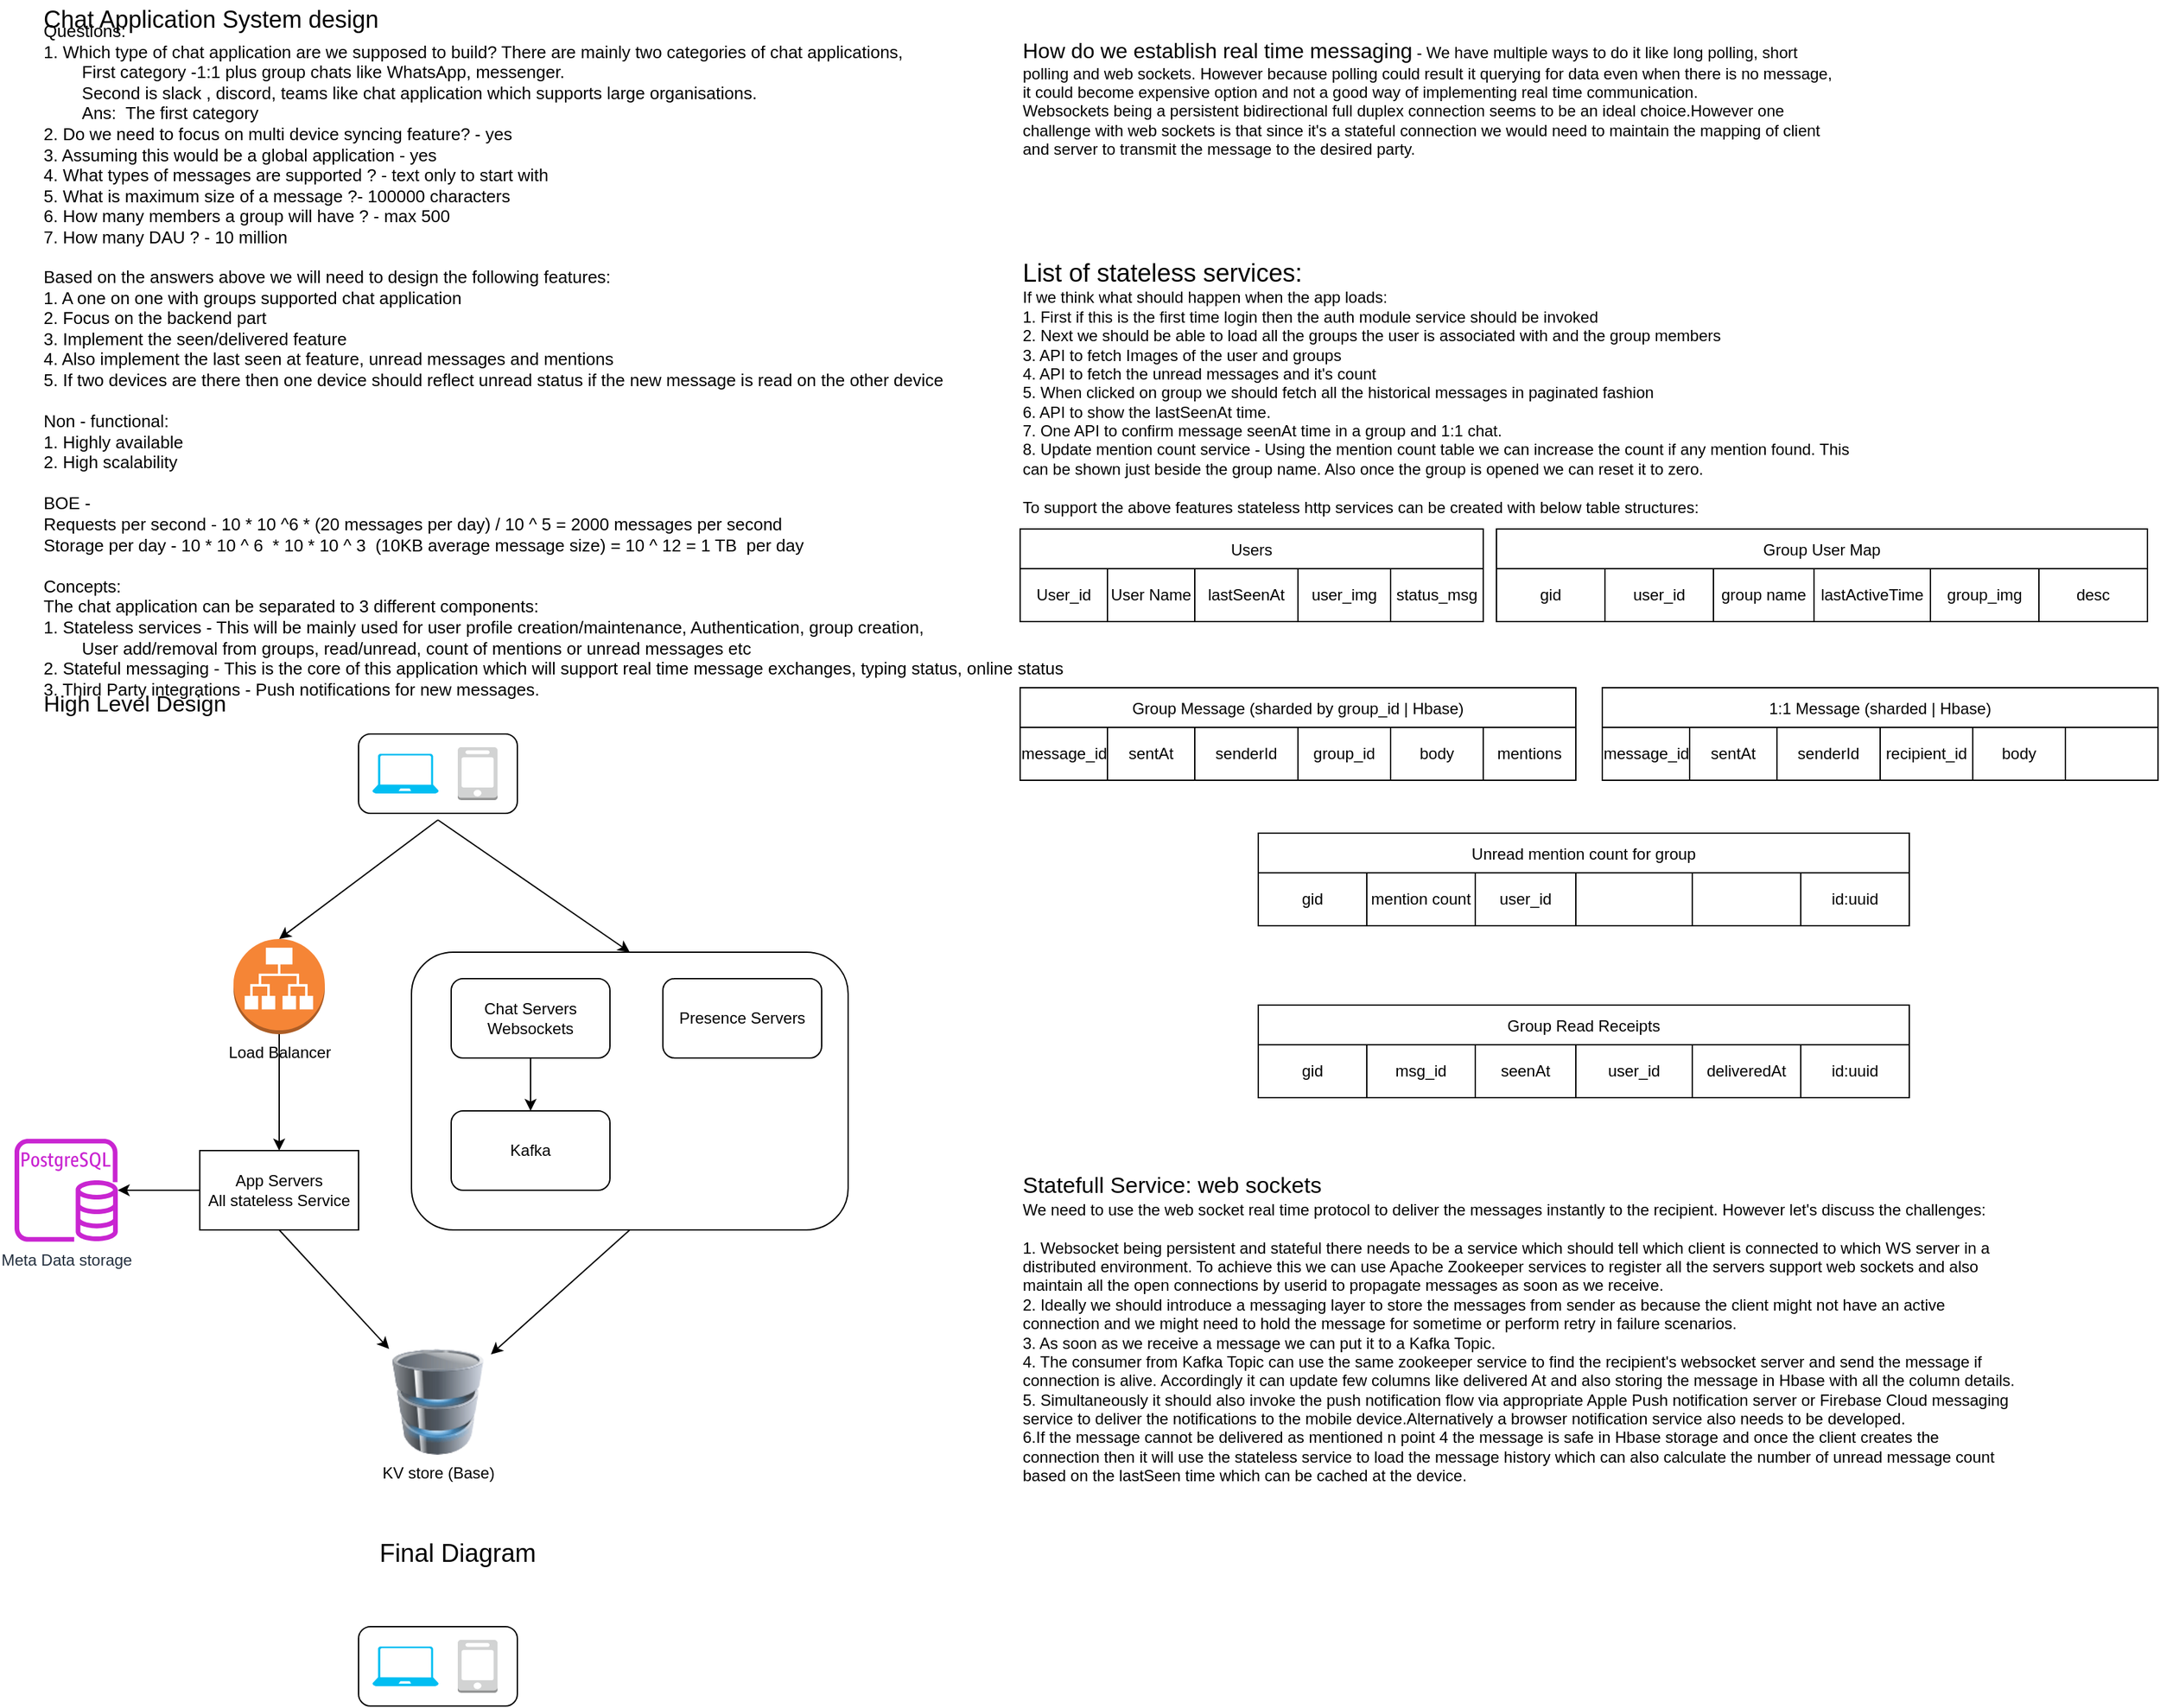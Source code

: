 <mxfile version="24.3.1" type="github">
  <diagram name="Page-1" id="3VYbJmwqDZBETqcIFygg">
    <mxGraphModel dx="2074" dy="1190" grid="1" gridSize="10" guides="1" tooltips="1" connect="1" arrows="1" fold="1" page="1" pageScale="1" pageWidth="827" pageHeight="1169" math="0" shadow="0">
      <root>
        <mxCell id="0" />
        <mxCell id="1" parent="0" />
        <mxCell id="UpVBmO8LdcwkQg-ua9Jf-8" value="" style="rounded=1;whiteSpace=wrap;html=1;" vertex="1" parent="1">
          <mxGeometry x="320" y="750" width="330" height="210" as="geometry" />
        </mxCell>
        <mxCell id="HWvaaGP3WwTQ4oXDmzbK-1" value="&lt;div style=&quot;&quot;&gt;&lt;font style=&quot;font-size: 13px;&quot;&gt;Questions:&lt;/font&gt;&lt;/div&gt;&lt;div style=&quot;&quot;&gt;&lt;font style=&quot;font-size: 13px;&quot;&gt;1. Which type of chat application are we supposed to build? There are mainly two categories of chat applications,&amp;nbsp;&lt;/font&gt;&lt;/div&gt;&lt;div style=&quot;&quot;&gt;&lt;font style=&quot;font-size: 13px;&quot;&gt;&lt;span style=&quot;white-space: pre;&quot;&gt;&#x9;First category -&lt;/span&gt;1:1 plus group chats like WhatsApp, messenger.&amp;nbsp;&lt;/font&gt;&lt;/div&gt;&lt;div style=&quot;&quot;&gt;&lt;font style=&quot;font-size: 13px;&quot;&gt;&lt;span style=&quot;white-space: pre;&quot;&gt;&#x9;&lt;/span&gt;Second is slack , discord, teams like chat application which supports large organisations.&lt;/font&gt;&lt;/div&gt;&lt;div style=&quot;&quot;&gt;&lt;font style=&quot;font-size: 13px;&quot;&gt;&lt;span style=&quot;white-space: pre;&quot;&gt;&#x9;Ans:  The first category&lt;/span&gt;&lt;br&gt;&lt;/font&gt;&lt;/div&gt;&lt;div style=&quot;&quot;&gt;&lt;font&gt;&lt;font size=&quot;2&quot;&gt;&lt;span style=&quot;white-space: pre;&quot;&gt;2. Do we need to focus on multi device syncing feature? - yes&lt;/span&gt;&lt;/font&gt;&lt;/font&gt;&lt;/div&gt;&lt;div style=&quot;&quot;&gt;&lt;font&gt;&lt;font size=&quot;2&quot;&gt;&lt;span style=&quot;white-space: pre;&quot;&gt;3. Assuming this would be a global application - yes&lt;/span&gt;&lt;/font&gt;&lt;/font&gt;&lt;/div&gt;&lt;div style=&quot;&quot;&gt;&lt;font&gt;&lt;font size=&quot;2&quot;&gt;&lt;span style=&quot;white-space: pre;&quot;&gt;4. What types of messages are supported ? - text &lt;/span&gt;&lt;/font&gt;&lt;/font&gt;&lt;font size=&quot;2&quot;&gt;&lt;span style=&quot;white-space: pre;&quot;&gt;only to start with&lt;/span&gt;&lt;/font&gt;&lt;/div&gt;&lt;div style=&quot;&quot;&gt;&lt;font size=&quot;2&quot;&gt;&lt;span style=&quot;white-space: pre;&quot;&gt;5. What is maximum size of a message ?- 100000 characters&lt;/span&gt;&lt;/font&gt;&lt;/div&gt;&lt;div style=&quot;&quot;&gt;&lt;font size=&quot;2&quot;&gt;&lt;span style=&quot;white-space: pre;&quot;&gt;6. How many members a group will have ? - max 500&lt;/span&gt;&lt;/font&gt;&lt;/div&gt;&lt;div style=&quot;&quot;&gt;&lt;font size=&quot;2&quot;&gt;&lt;span style=&quot;white-space: pre;&quot;&gt;7. How many DAU ? - 10 million&lt;/span&gt;&lt;/font&gt;&lt;/div&gt;&lt;div style=&quot;&quot;&gt;&lt;br&gt;&lt;/div&gt;&lt;div style=&quot;&quot;&gt;&lt;font size=&quot;2&quot;&gt;&lt;span style=&quot;white-space: pre;&quot;&gt;Based on the answers above we will need to design the following features:&lt;/span&gt;&lt;/font&gt;&lt;/div&gt;&lt;div style=&quot;&quot;&gt;&lt;font size=&quot;2&quot;&gt;&lt;span style=&quot;white-space: pre;&quot;&gt;1. A one on one with groups supported chat application&lt;/span&gt;&lt;/font&gt;&lt;/div&gt;&lt;div style=&quot;&quot;&gt;&lt;font size=&quot;2&quot;&gt;&lt;span style=&quot;white-space: pre;&quot;&gt;2. Focus on the backend part&lt;/span&gt;&lt;/font&gt;&lt;/div&gt;&lt;div style=&quot;&quot;&gt;&lt;font size=&quot;2&quot;&gt;&lt;span style=&quot;white-space: pre;&quot;&gt;3. Implement the seen/delivered feature&lt;/span&gt;&lt;/font&gt;&lt;/div&gt;&lt;div style=&quot;&quot;&gt;&lt;span style=&quot;font-size: small; white-space: pre;&quot;&gt;4. Also implement the last seen at feature, unread messages and mentions&lt;/span&gt;&lt;font size=&quot;2&quot;&gt;&lt;span style=&quot;white-space: pre;&quot;&gt;&lt;br&gt;&lt;/span&gt;&lt;/font&gt;&lt;/div&gt;&lt;div style=&quot;&quot;&gt;&lt;span style=&quot;font-size: small; white-space: pre;&quot;&gt;5. If two devices are there then one device should reflect unread status if the new message is read on the other device&lt;/span&gt;&lt;/div&gt;&lt;div style=&quot;&quot;&gt;&lt;font size=&quot;2&quot;&gt;&lt;span style=&quot;white-space: pre;&quot;&gt;&lt;br&gt;&lt;/span&gt;&lt;/font&gt;&lt;/div&gt;&lt;div style=&quot;&quot;&gt;&lt;font size=&quot;2&quot;&gt;&lt;span style=&quot;white-space: pre;&quot;&gt;Non - functional:&lt;/span&gt;&lt;/font&gt;&lt;/div&gt;&lt;div style=&quot;&quot;&gt;&lt;font size=&quot;2&quot;&gt;&lt;span style=&quot;white-space: pre;&quot;&gt;1. Highly available&lt;/span&gt;&lt;/font&gt;&lt;/div&gt;&lt;div style=&quot;&quot;&gt;&lt;font size=&quot;2&quot;&gt;&lt;span style=&quot;white-space: pre;&quot;&gt;2. High scalability&lt;/span&gt;&lt;/font&gt;&lt;/div&gt;&lt;div style=&quot;&quot;&gt;&lt;font size=&quot;2&quot;&gt;&lt;span style=&quot;white-space: pre;&quot;&gt;&lt;br&gt;&lt;/span&gt;&lt;/font&gt;&lt;/div&gt;&lt;div style=&quot;&quot;&gt;&lt;font size=&quot;2&quot;&gt;&lt;span style=&quot;white-space: pre;&quot;&gt;BOE - &lt;/span&gt;&lt;/font&gt;&lt;/div&gt;&lt;div style=&quot;&quot;&gt;&lt;font size=&quot;2&quot;&gt;&lt;span style=&quot;white-space: pre;&quot;&gt;Requests per second - 10 * 10 ^6 * (20 messages per day) / 10 ^ 5 = 2000 messages per second&lt;/span&gt;&lt;/font&gt;&lt;/div&gt;&lt;div style=&quot;&quot;&gt;&lt;font size=&quot;2&quot;&gt;&lt;span style=&quot;white-space: pre;&quot;&gt;Storage per day - 10 * 10 ^ 6  * 10 * 10 ^ 3  (10KB average message size) = 10 ^ 12 = 1 TB  per day&lt;/span&gt;&lt;/font&gt;&lt;/div&gt;&lt;div style=&quot;&quot;&gt;&lt;font size=&quot;2&quot;&gt;&lt;span style=&quot;white-space: pre;&quot;&gt;&lt;br&gt;&lt;/span&gt;&lt;/font&gt;&lt;/div&gt;&lt;div style=&quot;&quot;&gt;&lt;font size=&quot;2&quot;&gt;&lt;span style=&quot;white-space: pre;&quot;&gt;Concepts:&lt;/span&gt;&lt;/font&gt;&lt;/div&gt;&lt;div style=&quot;&quot;&gt;&lt;font size=&quot;2&quot;&gt;&lt;span style=&quot;white-space: pre;&quot;&gt;The chat application can be separated to 3 different components:&lt;/span&gt;&lt;/font&gt;&lt;/div&gt;&lt;div style=&quot;&quot;&gt;&lt;font size=&quot;2&quot;&gt;&lt;span style=&quot;white-space: pre;&quot;&gt;1. Stateless services - This will be mainly used for user profile creation/maintenance, Authentication, group creation,&lt;/span&gt;&lt;/font&gt;&lt;/div&gt;&lt;div style=&quot;&quot;&gt;&lt;font size=&quot;2&quot;&gt;&lt;span style=&quot;white-space: pre;&quot;&gt;&lt;span style=&quot;white-space: pre;&quot;&gt;&#x9;&lt;/span&gt;User add/removal from groups, read/unread, count of mentions or unread messages etc&lt;/span&gt;&lt;/font&gt;&lt;/div&gt;&lt;div style=&quot;&quot;&gt;&lt;font size=&quot;2&quot;&gt;&lt;span style=&quot;white-space: pre;&quot;&gt;2. Stateful messaging - This is the core of this application which will support real time message exchanges, typing status, online status&lt;/span&gt;&lt;/font&gt;&lt;/div&gt;&lt;div style=&quot;&quot;&gt;&lt;font size=&quot;2&quot;&gt;&lt;span style=&quot;white-space: pre;&quot;&gt;3. Third Party integrations - Push notifications for new messages.&lt;/span&gt;&lt;/font&gt;&lt;/div&gt;&lt;div style=&quot;&quot;&gt;&lt;font size=&quot;2&quot;&gt;&lt;span style=&quot;white-space: pre;&quot;&gt;&lt;br&gt;&lt;/span&gt;&lt;/font&gt;&lt;/div&gt;" style="text;strokeColor=none;align=left;fillColor=none;html=1;verticalAlign=middle;whiteSpace=wrap;rounded=0;" parent="1" vertex="1">
          <mxGeometry x="40" y="80" width="690" height="460" as="geometry" />
        </mxCell>
        <mxCell id="HWvaaGP3WwTQ4oXDmzbK-2" value="&lt;div style=&quot;&quot;&gt;&lt;font style=&quot;font-size: 18px;&quot;&gt;Chat Application System design&lt;/font&gt;&lt;/div&gt;" style="text;strokeColor=none;align=left;fillColor=none;html=1;verticalAlign=middle;whiteSpace=wrap;rounded=0;" parent="1" vertex="1">
          <mxGeometry x="40" y="30" width="310" height="30" as="geometry" />
        </mxCell>
        <mxCell id="HWvaaGP3WwTQ4oXDmzbK-3" value="&lt;font style=&quot;font-size: 17px;&quot;&gt;High Level Design&lt;/font&gt;" style="text;strokeColor=none;align=left;fillColor=none;html=1;verticalAlign=middle;whiteSpace=wrap;rounded=0;" parent="1" vertex="1">
          <mxGeometry x="40" y="548" width="200" height="30" as="geometry" />
        </mxCell>
        <mxCell id="HWvaaGP3WwTQ4oXDmzbK-7" value="Load Balancer" style="outlineConnect=0;dashed=0;verticalLabelPosition=bottom;verticalAlign=top;align=center;html=1;shape=mxgraph.aws3.application_load_balancer;fillColor=#F58536;gradientColor=none;" parent="1" vertex="1">
          <mxGeometry x="185.5" y="740" width="69" height="72" as="geometry" />
        </mxCell>
        <mxCell id="HWvaaGP3WwTQ4oXDmzbK-11" value="KV store (Base)" style="image;html=1;image=img/lib/clip_art/computers/Database_128x128.png" parent="1" vertex="1">
          <mxGeometry x="300" y="1050" width="80" height="80" as="geometry" />
        </mxCell>
        <mxCell id="HWvaaGP3WwTQ4oXDmzbK-12" value="App Servers&lt;div&gt;All stateless Service&lt;/div&gt;" style="rounded=0;whiteSpace=wrap;html=1;" parent="1" vertex="1">
          <mxGeometry x="160" y="900" width="120" height="60" as="geometry" />
        </mxCell>
        <mxCell id="HWvaaGP3WwTQ4oXDmzbK-15" value="Chat Servers&lt;div&gt;Websockets&lt;/div&gt;" style="rounded=1;whiteSpace=wrap;html=1;" parent="1" vertex="1">
          <mxGeometry x="350" y="770" width="120" height="60" as="geometry" />
        </mxCell>
        <mxCell id="HWvaaGP3WwTQ4oXDmzbK-16" value="Meta Data storage" style="sketch=0;outlineConnect=0;fontColor=#232F3E;gradientColor=none;fillColor=#C925D1;strokeColor=none;dashed=0;verticalLabelPosition=bottom;verticalAlign=top;align=center;html=1;fontSize=12;fontStyle=0;aspect=fixed;pointerEvents=1;shape=mxgraph.aws4.rds_postgresql_instance;" parent="1" vertex="1">
          <mxGeometry x="20" y="891" width="78" height="78" as="geometry" />
        </mxCell>
        <mxCell id="HWvaaGP3WwTQ4oXDmzbK-19" value="Kafka" style="rounded=1;whiteSpace=wrap;html=1;" parent="1" vertex="1">
          <mxGeometry x="350" y="870" width="120" height="60" as="geometry" />
        </mxCell>
        <mxCell id="HWvaaGP3WwTQ4oXDmzbK-20" value="Presence Servers" style="rounded=1;whiteSpace=wrap;html=1;" parent="1" vertex="1">
          <mxGeometry x="510" y="770" width="120" height="60" as="geometry" />
        </mxCell>
        <mxCell id="y-Os3jITyolEBnI4brBV-3" value="&lt;div&gt;&lt;br&gt;&lt;/div&gt;&lt;div&gt;&lt;br&gt;&lt;/div&gt;&lt;font style=&quot;font-size: 16px;&quot;&gt;How do we establish real time messaging&lt;/font&gt; - We have multiple ways to do it like long polling, short polling and web sockets. However because polling could result it querying for data even when there is no message, it could become expensive option and not a good way of implementing real time communication.&amp;nbsp;&lt;div&gt;Websockets being a persistent bidirectional full duplex connection seems to be an ideal choice.However one challenge with web sockets is that since it&#39;s a stateful connection we would need to maintain the mapping of client and server to transmit the message to the desired party.&lt;/div&gt;" style="text;strokeColor=none;align=left;fillColor=none;html=1;verticalAlign=middle;whiteSpace=wrap;rounded=0;" parent="1" vertex="1">
          <mxGeometry x="780" y="30" width="620" height="120" as="geometry" />
        </mxCell>
        <mxCell id="UpVBmO8LdcwkQg-ua9Jf-4" value="" style="group" vertex="1" connectable="0" parent="1">
          <mxGeometry x="280" y="585" width="120" height="60" as="geometry" />
        </mxCell>
        <mxCell id="UpVBmO8LdcwkQg-ua9Jf-3" value="" style="rounded=1;whiteSpace=wrap;html=1;" vertex="1" parent="UpVBmO8LdcwkQg-ua9Jf-4">
          <mxGeometry width="120" height="60" as="geometry" />
        </mxCell>
        <mxCell id="HWvaaGP3WwTQ4oXDmzbK-4" value="" style="outlineConnect=0;dashed=0;verticalLabelPosition=bottom;verticalAlign=top;align=center;html=1;shape=mxgraph.aws3.mobile_client;fillColor=#D2D3D3;gradientColor=none;" parent="UpVBmO8LdcwkQg-ua9Jf-4" vertex="1">
          <mxGeometry x="75" y="10" width="30" height="40" as="geometry" />
        </mxCell>
        <mxCell id="HWvaaGP3WwTQ4oXDmzbK-5" value="" style="verticalLabelPosition=bottom;html=1;verticalAlign=top;align=center;strokeColor=none;fillColor=#00BEF2;shape=mxgraph.azure.laptop;pointerEvents=1;" parent="UpVBmO8LdcwkQg-ua9Jf-4" vertex="1">
          <mxGeometry x="10.5" y="15" width="50" height="30" as="geometry" />
        </mxCell>
        <mxCell id="UpVBmO8LdcwkQg-ua9Jf-6" value="" style="edgeStyle=none;orthogonalLoop=1;jettySize=auto;html=1;rounded=0;entryX=0.5;entryY=0;entryDx=0;entryDy=0;entryPerimeter=0;" edge="1" parent="1" target="HWvaaGP3WwTQ4oXDmzbK-7">
          <mxGeometry width="80" relative="1" as="geometry">
            <mxPoint x="340" y="650" as="sourcePoint" />
            <mxPoint x="410" y="690" as="targetPoint" />
            <Array as="points" />
          </mxGeometry>
        </mxCell>
        <mxCell id="UpVBmO8LdcwkQg-ua9Jf-7" value="" style="edgeStyle=none;orthogonalLoop=1;jettySize=auto;html=1;rounded=0;entryX=0.5;entryY=0;entryDx=0;entryDy=0;" edge="1" parent="1" target="UpVBmO8LdcwkQg-ua9Jf-8">
          <mxGeometry width="80" relative="1" as="geometry">
            <mxPoint x="340" y="650" as="sourcePoint" />
            <mxPoint x="440" y="690" as="targetPoint" />
            <Array as="points" />
          </mxGeometry>
        </mxCell>
        <mxCell id="UpVBmO8LdcwkQg-ua9Jf-9" value="" style="edgeStyle=none;orthogonalLoop=1;jettySize=auto;html=1;rounded=0;exitX=0.5;exitY=1;exitDx=0;exitDy=0;exitPerimeter=0;" edge="1" parent="1" source="HWvaaGP3WwTQ4oXDmzbK-7" target="HWvaaGP3WwTQ4oXDmzbK-12">
          <mxGeometry width="80" relative="1" as="geometry">
            <mxPoint x="30" y="750" as="sourcePoint" />
            <mxPoint x="110" y="750" as="targetPoint" />
            <Array as="points" />
          </mxGeometry>
        </mxCell>
        <mxCell id="UpVBmO8LdcwkQg-ua9Jf-10" value="" style="edgeStyle=none;orthogonalLoop=1;jettySize=auto;html=1;rounded=0;exitX=0;exitY=0.5;exitDx=0;exitDy=0;" edge="1" parent="1" source="HWvaaGP3WwTQ4oXDmzbK-12" target="HWvaaGP3WwTQ4oXDmzbK-16">
          <mxGeometry width="80" relative="1" as="geometry">
            <mxPoint x="220" y="1040" as="sourcePoint" />
            <mxPoint x="300" y="1040" as="targetPoint" />
            <Array as="points" />
          </mxGeometry>
        </mxCell>
        <mxCell id="UpVBmO8LdcwkQg-ua9Jf-11" value="" style="edgeStyle=none;orthogonalLoop=1;jettySize=auto;html=1;rounded=0;exitX=0.5;exitY=1;exitDx=0;exitDy=0;" edge="1" parent="1" source="UpVBmO8LdcwkQg-ua9Jf-8" target="HWvaaGP3WwTQ4oXDmzbK-11">
          <mxGeometry width="80" relative="1" as="geometry">
            <mxPoint x="500" y="1010" as="sourcePoint" />
            <mxPoint x="580" y="1010" as="targetPoint" />
            <Array as="points" />
          </mxGeometry>
        </mxCell>
        <mxCell id="UpVBmO8LdcwkQg-ua9Jf-12" value="" style="edgeStyle=none;orthogonalLoop=1;jettySize=auto;html=1;rounded=0;exitX=0.5;exitY=1;exitDx=0;exitDy=0;" edge="1" parent="1" source="HWvaaGP3WwTQ4oXDmzbK-12" target="HWvaaGP3WwTQ4oXDmzbK-11">
          <mxGeometry width="80" relative="1" as="geometry">
            <mxPoint x="210" y="1020" as="sourcePoint" />
            <mxPoint x="290" y="1020" as="targetPoint" />
            <Array as="points" />
          </mxGeometry>
        </mxCell>
        <mxCell id="UpVBmO8LdcwkQg-ua9Jf-13" value="" style="edgeStyle=none;orthogonalLoop=1;jettySize=auto;html=1;rounded=0;exitX=0.5;exitY=1;exitDx=0;exitDy=0;" edge="1" parent="1" source="HWvaaGP3WwTQ4oXDmzbK-15" target="HWvaaGP3WwTQ4oXDmzbK-19">
          <mxGeometry width="80" relative="1" as="geometry">
            <mxPoint x="600" y="1050" as="sourcePoint" />
            <mxPoint x="680" y="1050" as="targetPoint" />
            <Array as="points" />
          </mxGeometry>
        </mxCell>
        <mxCell id="UpVBmO8LdcwkQg-ua9Jf-14" value="&lt;div&gt;&lt;font style=&quot;font-size: 19px;&quot;&gt;List of stateless services:&lt;/font&gt;&lt;/div&gt;If we think what should happen when the app loads:&lt;div&gt;1. First if this is the first time login then the auth module service should be invoked&lt;/div&gt;&lt;div&gt;2. Next we should be able to load all the groups the user is associated with and the group members&lt;/div&gt;&lt;div&gt;3. API to fetch Images of the user and groups&lt;/div&gt;&lt;div&gt;4. API to fetch the unread messages and it&#39;s count&lt;/div&gt;&lt;div&gt;5. When clicked on group we should fetch all the historical messages in paginated fashion&lt;/div&gt;&lt;div&gt;6. API to show the lastSeenAt time.&lt;/div&gt;&lt;div&gt;7. One API to confirm message seenAt time in a group and 1:1 chat.&lt;/div&gt;&lt;div&gt;8. Update mention count service - Using the mention count table we can increase the count if any mention found. This can be shown just beside the group name. Also once the group is opened we can reset it to zero.&lt;/div&gt;&lt;div&gt;&lt;br&gt;&lt;/div&gt;&lt;div&gt;To support the above features stateless http services can be created with below table structures:&lt;/div&gt;&lt;div&gt;&lt;br&gt;&lt;/div&gt;" style="text;strokeColor=none;align=left;fillColor=none;html=1;verticalAlign=middle;whiteSpace=wrap;rounded=0;" vertex="1" parent="1">
          <mxGeometry x="780" y="210" width="630" height="240" as="geometry" />
        </mxCell>
        <mxCell id="UpVBmO8LdcwkQg-ua9Jf-22" value="Group User Map" style="shape=table;startSize=30;container=1;collapsible=0;childLayout=tableLayout;" vertex="1" parent="1">
          <mxGeometry x="1140" y="430" width="492" height="70" as="geometry" />
        </mxCell>
        <mxCell id="UpVBmO8LdcwkQg-ua9Jf-23" value="" style="shape=tableRow;horizontal=0;startSize=0;swimlaneHead=0;swimlaneBody=0;strokeColor=inherit;top=0;left=0;bottom=0;right=0;collapsible=0;dropTarget=0;fillColor=none;points=[[0,0.5],[1,0.5]];portConstraint=eastwest;" vertex="1" parent="UpVBmO8LdcwkQg-ua9Jf-22">
          <mxGeometry y="30" width="492" height="40" as="geometry" />
        </mxCell>
        <mxCell id="UpVBmO8LdcwkQg-ua9Jf-24" value="gid" style="shape=partialRectangle;html=1;whiteSpace=wrap;connectable=0;strokeColor=inherit;overflow=hidden;fillColor=none;top=0;left=0;bottom=0;right=0;pointerEvents=1;" vertex="1" parent="UpVBmO8LdcwkQg-ua9Jf-23">
          <mxGeometry width="82" height="40" as="geometry">
            <mxRectangle width="82" height="40" as="alternateBounds" />
          </mxGeometry>
        </mxCell>
        <mxCell id="UpVBmO8LdcwkQg-ua9Jf-25" value="user_id" style="shape=partialRectangle;html=1;whiteSpace=wrap;connectable=0;strokeColor=inherit;overflow=hidden;fillColor=none;top=0;left=0;bottom=0;right=0;pointerEvents=1;" vertex="1" parent="UpVBmO8LdcwkQg-ua9Jf-23">
          <mxGeometry x="82" width="82" height="40" as="geometry">
            <mxRectangle width="82" height="40" as="alternateBounds" />
          </mxGeometry>
        </mxCell>
        <mxCell id="UpVBmO8LdcwkQg-ua9Jf-26" value="group name" style="shape=partialRectangle;html=1;whiteSpace=wrap;connectable=0;strokeColor=inherit;overflow=hidden;fillColor=none;top=0;left=0;bottom=0;right=0;pointerEvents=1;" vertex="1" parent="UpVBmO8LdcwkQg-ua9Jf-23">
          <mxGeometry x="164" width="76" height="40" as="geometry">
            <mxRectangle width="76" height="40" as="alternateBounds" />
          </mxGeometry>
        </mxCell>
        <mxCell id="UpVBmO8LdcwkQg-ua9Jf-27" value="lastActiveTime" style="shape=partialRectangle;html=1;whiteSpace=wrap;connectable=0;strokeColor=inherit;overflow=hidden;fillColor=none;top=0;left=0;bottom=0;right=0;pointerEvents=1;" vertex="1" parent="UpVBmO8LdcwkQg-ua9Jf-23">
          <mxGeometry x="240" width="88" height="40" as="geometry">
            <mxRectangle width="88" height="40" as="alternateBounds" />
          </mxGeometry>
        </mxCell>
        <mxCell id="UpVBmO8LdcwkQg-ua9Jf-28" value="group_img" style="shape=partialRectangle;html=1;whiteSpace=wrap;connectable=0;strokeColor=inherit;overflow=hidden;fillColor=none;top=0;left=0;bottom=0;right=0;pointerEvents=1;" vertex="1" parent="UpVBmO8LdcwkQg-ua9Jf-23">
          <mxGeometry x="328" width="82" height="40" as="geometry">
            <mxRectangle width="82" height="40" as="alternateBounds" />
          </mxGeometry>
        </mxCell>
        <mxCell id="UpVBmO8LdcwkQg-ua9Jf-69" value="desc" style="shape=partialRectangle;html=1;whiteSpace=wrap;connectable=0;strokeColor=inherit;overflow=hidden;fillColor=none;top=0;left=0;bottom=0;right=0;pointerEvents=1;" vertex="1" parent="UpVBmO8LdcwkQg-ua9Jf-23">
          <mxGeometry x="410" width="82" height="40" as="geometry">
            <mxRectangle width="82" height="40" as="alternateBounds" />
          </mxGeometry>
        </mxCell>
        <mxCell id="UpVBmO8LdcwkQg-ua9Jf-48" value="Users" style="shape=table;startSize=30;container=1;collapsible=0;childLayout=tableLayout;" vertex="1" parent="1">
          <mxGeometry x="780" y="430" width="350" height="70" as="geometry" />
        </mxCell>
        <mxCell id="UpVBmO8LdcwkQg-ua9Jf-49" value="" style="shape=tableRow;horizontal=0;startSize=0;swimlaneHead=0;swimlaneBody=0;strokeColor=inherit;top=0;left=0;bottom=0;right=0;collapsible=0;dropTarget=0;fillColor=none;points=[[0,0.5],[1,0.5]];portConstraint=eastwest;" vertex="1" parent="UpVBmO8LdcwkQg-ua9Jf-48">
          <mxGeometry y="30" width="350" height="40" as="geometry" />
        </mxCell>
        <mxCell id="UpVBmO8LdcwkQg-ua9Jf-50" value="User_id" style="shape=partialRectangle;html=1;whiteSpace=wrap;connectable=0;strokeColor=inherit;overflow=hidden;fillColor=none;top=0;left=0;bottom=0;right=0;pointerEvents=1;" vertex="1" parent="UpVBmO8LdcwkQg-ua9Jf-49">
          <mxGeometry width="66" height="40" as="geometry">
            <mxRectangle width="66" height="40" as="alternateBounds" />
          </mxGeometry>
        </mxCell>
        <mxCell id="UpVBmO8LdcwkQg-ua9Jf-51" value="User Name" style="shape=partialRectangle;html=1;whiteSpace=wrap;connectable=0;strokeColor=inherit;overflow=hidden;fillColor=none;top=0;left=0;bottom=0;right=0;pointerEvents=1;" vertex="1" parent="UpVBmO8LdcwkQg-ua9Jf-49">
          <mxGeometry x="66" width="66" height="40" as="geometry">
            <mxRectangle width="66" height="40" as="alternateBounds" />
          </mxGeometry>
        </mxCell>
        <mxCell id="UpVBmO8LdcwkQg-ua9Jf-52" value="lastSeenAt" style="shape=partialRectangle;html=1;whiteSpace=wrap;connectable=0;strokeColor=inherit;overflow=hidden;fillColor=none;top=0;left=0;bottom=0;right=0;pointerEvents=1;" vertex="1" parent="UpVBmO8LdcwkQg-ua9Jf-49">
          <mxGeometry x="132" width="78" height="40" as="geometry">
            <mxRectangle width="78" height="40" as="alternateBounds" />
          </mxGeometry>
        </mxCell>
        <mxCell id="UpVBmO8LdcwkQg-ua9Jf-53" value="user_img" style="shape=partialRectangle;html=1;whiteSpace=wrap;connectable=0;strokeColor=inherit;overflow=hidden;fillColor=none;top=0;left=0;bottom=0;right=0;pointerEvents=1;" vertex="1" parent="UpVBmO8LdcwkQg-ua9Jf-49">
          <mxGeometry x="210" width="70" height="40" as="geometry">
            <mxRectangle width="70" height="40" as="alternateBounds" />
          </mxGeometry>
        </mxCell>
        <mxCell id="UpVBmO8LdcwkQg-ua9Jf-54" value="status_msg" style="shape=partialRectangle;html=1;whiteSpace=wrap;connectable=0;strokeColor=inherit;overflow=hidden;fillColor=none;top=0;left=0;bottom=0;right=0;pointerEvents=1;" vertex="1" parent="UpVBmO8LdcwkQg-ua9Jf-49">
          <mxGeometry x="280" width="70" height="40" as="geometry">
            <mxRectangle width="70" height="40" as="alternateBounds" />
          </mxGeometry>
        </mxCell>
        <mxCell id="UpVBmO8LdcwkQg-ua9Jf-56" value="Group Message (sharded by group_id | Hbase)" style="shape=table;startSize=30;container=1;collapsible=0;childLayout=tableLayout;" vertex="1" parent="1">
          <mxGeometry x="780" y="550" width="420" height="70" as="geometry" />
        </mxCell>
        <mxCell id="UpVBmO8LdcwkQg-ua9Jf-57" value="" style="shape=tableRow;horizontal=0;startSize=0;swimlaneHead=0;swimlaneBody=0;strokeColor=inherit;top=0;left=0;bottom=0;right=0;collapsible=0;dropTarget=0;fillColor=none;points=[[0,0.5],[1,0.5]];portConstraint=eastwest;" vertex="1" parent="UpVBmO8LdcwkQg-ua9Jf-56">
          <mxGeometry y="30" width="420" height="40" as="geometry" />
        </mxCell>
        <mxCell id="UpVBmO8LdcwkQg-ua9Jf-58" value="message_id" style="shape=partialRectangle;html=1;whiteSpace=wrap;connectable=0;strokeColor=inherit;overflow=hidden;fillColor=none;top=0;left=0;bottom=0;right=0;pointerEvents=1;" vertex="1" parent="UpVBmO8LdcwkQg-ua9Jf-57">
          <mxGeometry width="66" height="40" as="geometry">
            <mxRectangle width="66" height="40" as="alternateBounds" />
          </mxGeometry>
        </mxCell>
        <mxCell id="UpVBmO8LdcwkQg-ua9Jf-59" value="sentAt" style="shape=partialRectangle;html=1;whiteSpace=wrap;connectable=0;strokeColor=inherit;overflow=hidden;fillColor=none;top=0;left=0;bottom=0;right=0;pointerEvents=1;" vertex="1" parent="UpVBmO8LdcwkQg-ua9Jf-57">
          <mxGeometry x="66" width="66" height="40" as="geometry">
            <mxRectangle width="66" height="40" as="alternateBounds" />
          </mxGeometry>
        </mxCell>
        <mxCell id="UpVBmO8LdcwkQg-ua9Jf-60" value="senderId" style="shape=partialRectangle;html=1;whiteSpace=wrap;connectable=0;strokeColor=inherit;overflow=hidden;fillColor=none;top=0;left=0;bottom=0;right=0;pointerEvents=1;" vertex="1" parent="UpVBmO8LdcwkQg-ua9Jf-57">
          <mxGeometry x="132" width="78" height="40" as="geometry">
            <mxRectangle width="78" height="40" as="alternateBounds" />
          </mxGeometry>
        </mxCell>
        <mxCell id="UpVBmO8LdcwkQg-ua9Jf-61" value="group_id" style="shape=partialRectangle;html=1;whiteSpace=wrap;connectable=0;strokeColor=inherit;overflow=hidden;fillColor=none;top=0;left=0;bottom=0;right=0;pointerEvents=1;" vertex="1" parent="UpVBmO8LdcwkQg-ua9Jf-57">
          <mxGeometry x="210" width="70" height="40" as="geometry">
            <mxRectangle width="70" height="40" as="alternateBounds" />
          </mxGeometry>
        </mxCell>
        <mxCell id="UpVBmO8LdcwkQg-ua9Jf-62" value="body" style="shape=partialRectangle;html=1;whiteSpace=wrap;connectable=0;strokeColor=inherit;overflow=hidden;fillColor=none;top=0;left=0;bottom=0;right=0;pointerEvents=1;" vertex="1" parent="UpVBmO8LdcwkQg-ua9Jf-57">
          <mxGeometry x="280" width="70" height="40" as="geometry">
            <mxRectangle width="70" height="40" as="alternateBounds" />
          </mxGeometry>
        </mxCell>
        <mxCell id="UpVBmO8LdcwkQg-ua9Jf-78" value="mentions" style="shape=partialRectangle;html=1;whiteSpace=wrap;connectable=0;strokeColor=inherit;overflow=hidden;fillColor=none;top=0;left=0;bottom=0;right=0;pointerEvents=1;" vertex="1" parent="UpVBmO8LdcwkQg-ua9Jf-57">
          <mxGeometry x="350" width="70" height="40" as="geometry">
            <mxRectangle width="70" height="40" as="alternateBounds" />
          </mxGeometry>
        </mxCell>
        <mxCell id="UpVBmO8LdcwkQg-ua9Jf-70" value="Group Read Receipts" style="shape=table;startSize=30;container=1;collapsible=0;childLayout=tableLayout;" vertex="1" parent="1">
          <mxGeometry x="960" y="790" width="492" height="70" as="geometry" />
        </mxCell>
        <mxCell id="UpVBmO8LdcwkQg-ua9Jf-71" value="" style="shape=tableRow;horizontal=0;startSize=0;swimlaneHead=0;swimlaneBody=0;strokeColor=inherit;top=0;left=0;bottom=0;right=0;collapsible=0;dropTarget=0;fillColor=none;points=[[0,0.5],[1,0.5]];portConstraint=eastwest;" vertex="1" parent="UpVBmO8LdcwkQg-ua9Jf-70">
          <mxGeometry y="30" width="492" height="40" as="geometry" />
        </mxCell>
        <mxCell id="UpVBmO8LdcwkQg-ua9Jf-72" value="gid" style="shape=partialRectangle;html=1;whiteSpace=wrap;connectable=0;strokeColor=inherit;overflow=hidden;fillColor=none;top=0;left=0;bottom=0;right=0;pointerEvents=1;" vertex="1" parent="UpVBmO8LdcwkQg-ua9Jf-71">
          <mxGeometry width="82" height="40" as="geometry">
            <mxRectangle width="82" height="40" as="alternateBounds" />
          </mxGeometry>
        </mxCell>
        <mxCell id="UpVBmO8LdcwkQg-ua9Jf-73" value="msg_id" style="shape=partialRectangle;html=1;whiteSpace=wrap;connectable=0;strokeColor=inherit;overflow=hidden;fillColor=none;top=0;left=0;bottom=0;right=0;pointerEvents=1;" vertex="1" parent="UpVBmO8LdcwkQg-ua9Jf-71">
          <mxGeometry x="82" width="82" height="40" as="geometry">
            <mxRectangle width="82" height="40" as="alternateBounds" />
          </mxGeometry>
        </mxCell>
        <mxCell id="UpVBmO8LdcwkQg-ua9Jf-74" value="seenAt" style="shape=partialRectangle;html=1;whiteSpace=wrap;connectable=0;strokeColor=inherit;overflow=hidden;fillColor=none;top=0;left=0;bottom=0;right=0;pointerEvents=1;" vertex="1" parent="UpVBmO8LdcwkQg-ua9Jf-71">
          <mxGeometry x="164" width="76" height="40" as="geometry">
            <mxRectangle width="76" height="40" as="alternateBounds" />
          </mxGeometry>
        </mxCell>
        <mxCell id="UpVBmO8LdcwkQg-ua9Jf-75" value="user_id" style="shape=partialRectangle;html=1;whiteSpace=wrap;connectable=0;strokeColor=inherit;overflow=hidden;fillColor=none;top=0;left=0;bottom=0;right=0;pointerEvents=1;" vertex="1" parent="UpVBmO8LdcwkQg-ua9Jf-71">
          <mxGeometry x="240" width="88" height="40" as="geometry">
            <mxRectangle width="88" height="40" as="alternateBounds" />
          </mxGeometry>
        </mxCell>
        <mxCell id="UpVBmO8LdcwkQg-ua9Jf-76" value="deliveredAt" style="shape=partialRectangle;html=1;whiteSpace=wrap;connectable=0;strokeColor=inherit;overflow=hidden;fillColor=none;top=0;left=0;bottom=0;right=0;pointerEvents=1;" vertex="1" parent="UpVBmO8LdcwkQg-ua9Jf-71">
          <mxGeometry x="328" width="82" height="40" as="geometry">
            <mxRectangle width="82" height="40" as="alternateBounds" />
          </mxGeometry>
        </mxCell>
        <mxCell id="UpVBmO8LdcwkQg-ua9Jf-95" value="id:uuid" style="shape=partialRectangle;html=1;whiteSpace=wrap;connectable=0;strokeColor=inherit;overflow=hidden;fillColor=none;top=0;left=0;bottom=0;right=0;pointerEvents=1;" vertex="1" parent="UpVBmO8LdcwkQg-ua9Jf-71">
          <mxGeometry x="410" width="82" height="40" as="geometry">
            <mxRectangle width="82" height="40" as="alternateBounds" />
          </mxGeometry>
        </mxCell>
        <mxCell id="UpVBmO8LdcwkQg-ua9Jf-79" value="1:1 Message (sharded | Hbase)" style="shape=table;startSize=30;container=1;collapsible=0;childLayout=tableLayout;" vertex="1" parent="1">
          <mxGeometry x="1220" y="550" width="420" height="70" as="geometry" />
        </mxCell>
        <mxCell id="UpVBmO8LdcwkQg-ua9Jf-80" value="" style="shape=tableRow;horizontal=0;startSize=0;swimlaneHead=0;swimlaneBody=0;strokeColor=inherit;top=0;left=0;bottom=0;right=0;collapsible=0;dropTarget=0;fillColor=none;points=[[0,0.5],[1,0.5]];portConstraint=eastwest;" vertex="1" parent="UpVBmO8LdcwkQg-ua9Jf-79">
          <mxGeometry y="30" width="420" height="40" as="geometry" />
        </mxCell>
        <mxCell id="UpVBmO8LdcwkQg-ua9Jf-81" value="message_id" style="shape=partialRectangle;html=1;whiteSpace=wrap;connectable=0;strokeColor=inherit;overflow=hidden;fillColor=none;top=0;left=0;bottom=0;right=0;pointerEvents=1;" vertex="1" parent="UpVBmO8LdcwkQg-ua9Jf-80">
          <mxGeometry width="66" height="40" as="geometry">
            <mxRectangle width="66" height="40" as="alternateBounds" />
          </mxGeometry>
        </mxCell>
        <mxCell id="UpVBmO8LdcwkQg-ua9Jf-82" value="sentAt" style="shape=partialRectangle;html=1;whiteSpace=wrap;connectable=0;strokeColor=inherit;overflow=hidden;fillColor=none;top=0;left=0;bottom=0;right=0;pointerEvents=1;" vertex="1" parent="UpVBmO8LdcwkQg-ua9Jf-80">
          <mxGeometry x="66" width="66" height="40" as="geometry">
            <mxRectangle width="66" height="40" as="alternateBounds" />
          </mxGeometry>
        </mxCell>
        <mxCell id="UpVBmO8LdcwkQg-ua9Jf-83" value="senderId" style="shape=partialRectangle;html=1;whiteSpace=wrap;connectable=0;strokeColor=inherit;overflow=hidden;fillColor=none;top=0;left=0;bottom=0;right=0;pointerEvents=1;" vertex="1" parent="UpVBmO8LdcwkQg-ua9Jf-80">
          <mxGeometry x="132" width="78" height="40" as="geometry">
            <mxRectangle width="78" height="40" as="alternateBounds" />
          </mxGeometry>
        </mxCell>
        <mxCell id="UpVBmO8LdcwkQg-ua9Jf-84" value="recipient_id" style="shape=partialRectangle;html=1;whiteSpace=wrap;connectable=0;strokeColor=inherit;overflow=hidden;fillColor=none;top=0;left=0;bottom=0;right=0;pointerEvents=1;" vertex="1" parent="UpVBmO8LdcwkQg-ua9Jf-80">
          <mxGeometry x="210" width="70" height="40" as="geometry">
            <mxRectangle width="70" height="40" as="alternateBounds" />
          </mxGeometry>
        </mxCell>
        <mxCell id="UpVBmO8LdcwkQg-ua9Jf-85" value="body" style="shape=partialRectangle;html=1;whiteSpace=wrap;connectable=0;strokeColor=inherit;overflow=hidden;fillColor=none;top=0;left=0;bottom=0;right=0;pointerEvents=1;" vertex="1" parent="UpVBmO8LdcwkQg-ua9Jf-80">
          <mxGeometry x="280" width="70" height="40" as="geometry">
            <mxRectangle width="70" height="40" as="alternateBounds" />
          </mxGeometry>
        </mxCell>
        <mxCell id="UpVBmO8LdcwkQg-ua9Jf-86" style="shape=partialRectangle;html=1;whiteSpace=wrap;connectable=0;strokeColor=inherit;overflow=hidden;fillColor=none;top=0;left=0;bottom=0;right=0;pointerEvents=1;" vertex="1" parent="UpVBmO8LdcwkQg-ua9Jf-80">
          <mxGeometry x="350" width="70" height="40" as="geometry">
            <mxRectangle width="70" height="40" as="alternateBounds" />
          </mxGeometry>
        </mxCell>
        <mxCell id="UpVBmO8LdcwkQg-ua9Jf-87" value="Unread mention count for group" style="shape=table;startSize=30;container=1;collapsible=0;childLayout=tableLayout;" vertex="1" parent="1">
          <mxGeometry x="960" y="660" width="492" height="70" as="geometry" />
        </mxCell>
        <mxCell id="UpVBmO8LdcwkQg-ua9Jf-88" value="" style="shape=tableRow;horizontal=0;startSize=0;swimlaneHead=0;swimlaneBody=0;strokeColor=inherit;top=0;left=0;bottom=0;right=0;collapsible=0;dropTarget=0;fillColor=none;points=[[0,0.5],[1,0.5]];portConstraint=eastwest;" vertex="1" parent="UpVBmO8LdcwkQg-ua9Jf-87">
          <mxGeometry y="30" width="492" height="40" as="geometry" />
        </mxCell>
        <mxCell id="UpVBmO8LdcwkQg-ua9Jf-89" value="gid" style="shape=partialRectangle;html=1;whiteSpace=wrap;connectable=0;strokeColor=inherit;overflow=hidden;fillColor=none;top=0;left=0;bottom=0;right=0;pointerEvents=1;" vertex="1" parent="UpVBmO8LdcwkQg-ua9Jf-88">
          <mxGeometry width="82" height="40" as="geometry">
            <mxRectangle width="82" height="40" as="alternateBounds" />
          </mxGeometry>
        </mxCell>
        <mxCell id="UpVBmO8LdcwkQg-ua9Jf-90" value="mention count" style="shape=partialRectangle;html=1;whiteSpace=wrap;connectable=0;strokeColor=inherit;overflow=hidden;fillColor=none;top=0;left=0;bottom=0;right=0;pointerEvents=1;" vertex="1" parent="UpVBmO8LdcwkQg-ua9Jf-88">
          <mxGeometry x="82" width="82" height="40" as="geometry">
            <mxRectangle width="82" height="40" as="alternateBounds" />
          </mxGeometry>
        </mxCell>
        <mxCell id="UpVBmO8LdcwkQg-ua9Jf-91" value="user_id" style="shape=partialRectangle;html=1;whiteSpace=wrap;connectable=0;strokeColor=inherit;overflow=hidden;fillColor=none;top=0;left=0;bottom=0;right=0;pointerEvents=1;" vertex="1" parent="UpVBmO8LdcwkQg-ua9Jf-88">
          <mxGeometry x="164" width="76" height="40" as="geometry">
            <mxRectangle width="76" height="40" as="alternateBounds" />
          </mxGeometry>
        </mxCell>
        <mxCell id="UpVBmO8LdcwkQg-ua9Jf-92" value="" style="shape=partialRectangle;html=1;whiteSpace=wrap;connectable=0;strokeColor=inherit;overflow=hidden;fillColor=none;top=0;left=0;bottom=0;right=0;pointerEvents=1;" vertex="1" parent="UpVBmO8LdcwkQg-ua9Jf-88">
          <mxGeometry x="240" width="88" height="40" as="geometry">
            <mxRectangle width="88" height="40" as="alternateBounds" />
          </mxGeometry>
        </mxCell>
        <mxCell id="UpVBmO8LdcwkQg-ua9Jf-93" value="" style="shape=partialRectangle;html=1;whiteSpace=wrap;connectable=0;strokeColor=inherit;overflow=hidden;fillColor=none;top=0;left=0;bottom=0;right=0;pointerEvents=1;" vertex="1" parent="UpVBmO8LdcwkQg-ua9Jf-88">
          <mxGeometry x="328" width="82" height="40" as="geometry">
            <mxRectangle width="82" height="40" as="alternateBounds" />
          </mxGeometry>
        </mxCell>
        <mxCell id="UpVBmO8LdcwkQg-ua9Jf-94" value="id:uuid" style="shape=partialRectangle;html=1;whiteSpace=wrap;connectable=0;strokeColor=inherit;overflow=hidden;fillColor=none;top=0;left=0;bottom=0;right=0;pointerEvents=1;" vertex="1" parent="UpVBmO8LdcwkQg-ua9Jf-88">
          <mxGeometry x="410" width="82" height="40" as="geometry">
            <mxRectangle width="82" height="40" as="alternateBounds" />
          </mxGeometry>
        </mxCell>
        <mxCell id="UpVBmO8LdcwkQg-ua9Jf-96" value="&lt;font style=&quot;font-size: 17px;&quot;&gt;Statefull Service: web sockets&lt;/font&gt;&lt;div style=&quot;&quot;&gt;&lt;font style=&quot;font-size: 12px;&quot;&gt;W&lt;/font&gt;&lt;font style=&quot;font-size: 12px;&quot;&gt;e need to use the web socket real time protocol to deliver the messages instantly to the recipient. However let&#39;s discuss the challenges:&lt;/font&gt;&lt;/div&gt;&lt;div style=&quot;&quot;&gt;&lt;font style=&quot;font-size: 12px;&quot;&gt;&lt;br&gt;&lt;/font&gt;&lt;/div&gt;&lt;div style=&quot;&quot;&gt;&lt;font style=&quot;font-size: 12px;&quot;&gt;1. Websocket being persistent and stateful there needs to be a service which should tell which client is connected to which WS server in a distributed environment. To achieve this we can use Apache Zookeeper services to register all the servers support web sockets and also maintain all the open connections by userid to propagate messages as soon as we receive.&lt;/font&gt;&lt;/div&gt;&lt;div style=&quot;&quot;&gt;&lt;font style=&quot;font-size: 12px;&quot;&gt;2. Ideally we should introduce a messaging layer to store the messages from sender as because the client might not have an active connection and we might need to hold the message for sometime or perform retry in failure scenarios.&lt;/font&gt;&lt;/div&gt;&lt;div style=&quot;&quot;&gt;&lt;font style=&quot;font-size: 12px;&quot;&gt;3. As soon as we receive a message we can put it to a Kafka Topic.&amp;nbsp;&lt;/font&gt;&lt;/div&gt;&lt;div style=&quot;&quot;&gt;&lt;font style=&quot;font-size: 12px;&quot;&gt;4. The consumer from Kafka Topic can use the same zookeeper service to find the recipient&#39;s websocket server and send the message if connection is alive. Accordingly it can update few columns like delivered At and also storing the message in Hbase with all the column details.&lt;/font&gt;&lt;/div&gt;&lt;div style=&quot;&quot;&gt;&lt;font style=&quot;font-size: 12px;&quot;&gt;5. Simultaneously it should also invoke the push notification flow via appropriate Apple Push notification server or Firebase Cloud messaging service to deliver the notifications to the mobile device.Alternatively a browser notification service also needs to be developed.&lt;/font&gt;&lt;/div&gt;&lt;div style=&quot;&quot;&gt;&lt;font style=&quot;font-size: 12px;&quot;&gt;6.If the message cannot be delivered as mentioned n point 4 the message is safe in Hbase storage and once the client creates the connection then it will use the stateless service to load the message history which can also calculate the number of unread message count based on the lastSeen time which can be cached at the device.&lt;/font&gt;&lt;/div&gt;" style="text;strokeColor=none;align=left;fillColor=none;html=1;verticalAlign=middle;whiteSpace=wrap;rounded=0;" vertex="1" parent="1">
          <mxGeometry x="780" y="900" width="752" height="270" as="geometry" />
        </mxCell>
        <mxCell id="UpVBmO8LdcwkQg-ua9Jf-97" value="&lt;font style=&quot;font-size: 19px;&quot;&gt;Final Diagram&lt;/font&gt;" style="text;strokeColor=none;align=center;fillColor=none;html=1;verticalAlign=middle;whiteSpace=wrap;rounded=0;" vertex="1" parent="1">
          <mxGeometry x="60" y="1190" width="590" height="30" as="geometry" />
        </mxCell>
        <mxCell id="UpVBmO8LdcwkQg-ua9Jf-100" value="" style="group" vertex="1" connectable="0" parent="1">
          <mxGeometry x="280" y="1260" width="120" height="60" as="geometry" />
        </mxCell>
        <mxCell id="UpVBmO8LdcwkQg-ua9Jf-101" value="" style="rounded=1;whiteSpace=wrap;html=1;" vertex="1" parent="UpVBmO8LdcwkQg-ua9Jf-100">
          <mxGeometry width="120" height="60" as="geometry" />
        </mxCell>
        <mxCell id="UpVBmO8LdcwkQg-ua9Jf-102" value="" style="outlineConnect=0;dashed=0;verticalLabelPosition=bottom;verticalAlign=top;align=center;html=1;shape=mxgraph.aws3.mobile_client;fillColor=#D2D3D3;gradientColor=none;" vertex="1" parent="UpVBmO8LdcwkQg-ua9Jf-100">
          <mxGeometry x="75" y="10" width="30" height="40" as="geometry" />
        </mxCell>
        <mxCell id="UpVBmO8LdcwkQg-ua9Jf-103" value="" style="verticalLabelPosition=bottom;html=1;verticalAlign=top;align=center;strokeColor=none;fillColor=#00BEF2;shape=mxgraph.azure.laptop;pointerEvents=1;" vertex="1" parent="UpVBmO8LdcwkQg-ua9Jf-100">
          <mxGeometry x="10.5" y="15" width="50" height="30" as="geometry" />
        </mxCell>
      </root>
    </mxGraphModel>
  </diagram>
</mxfile>
